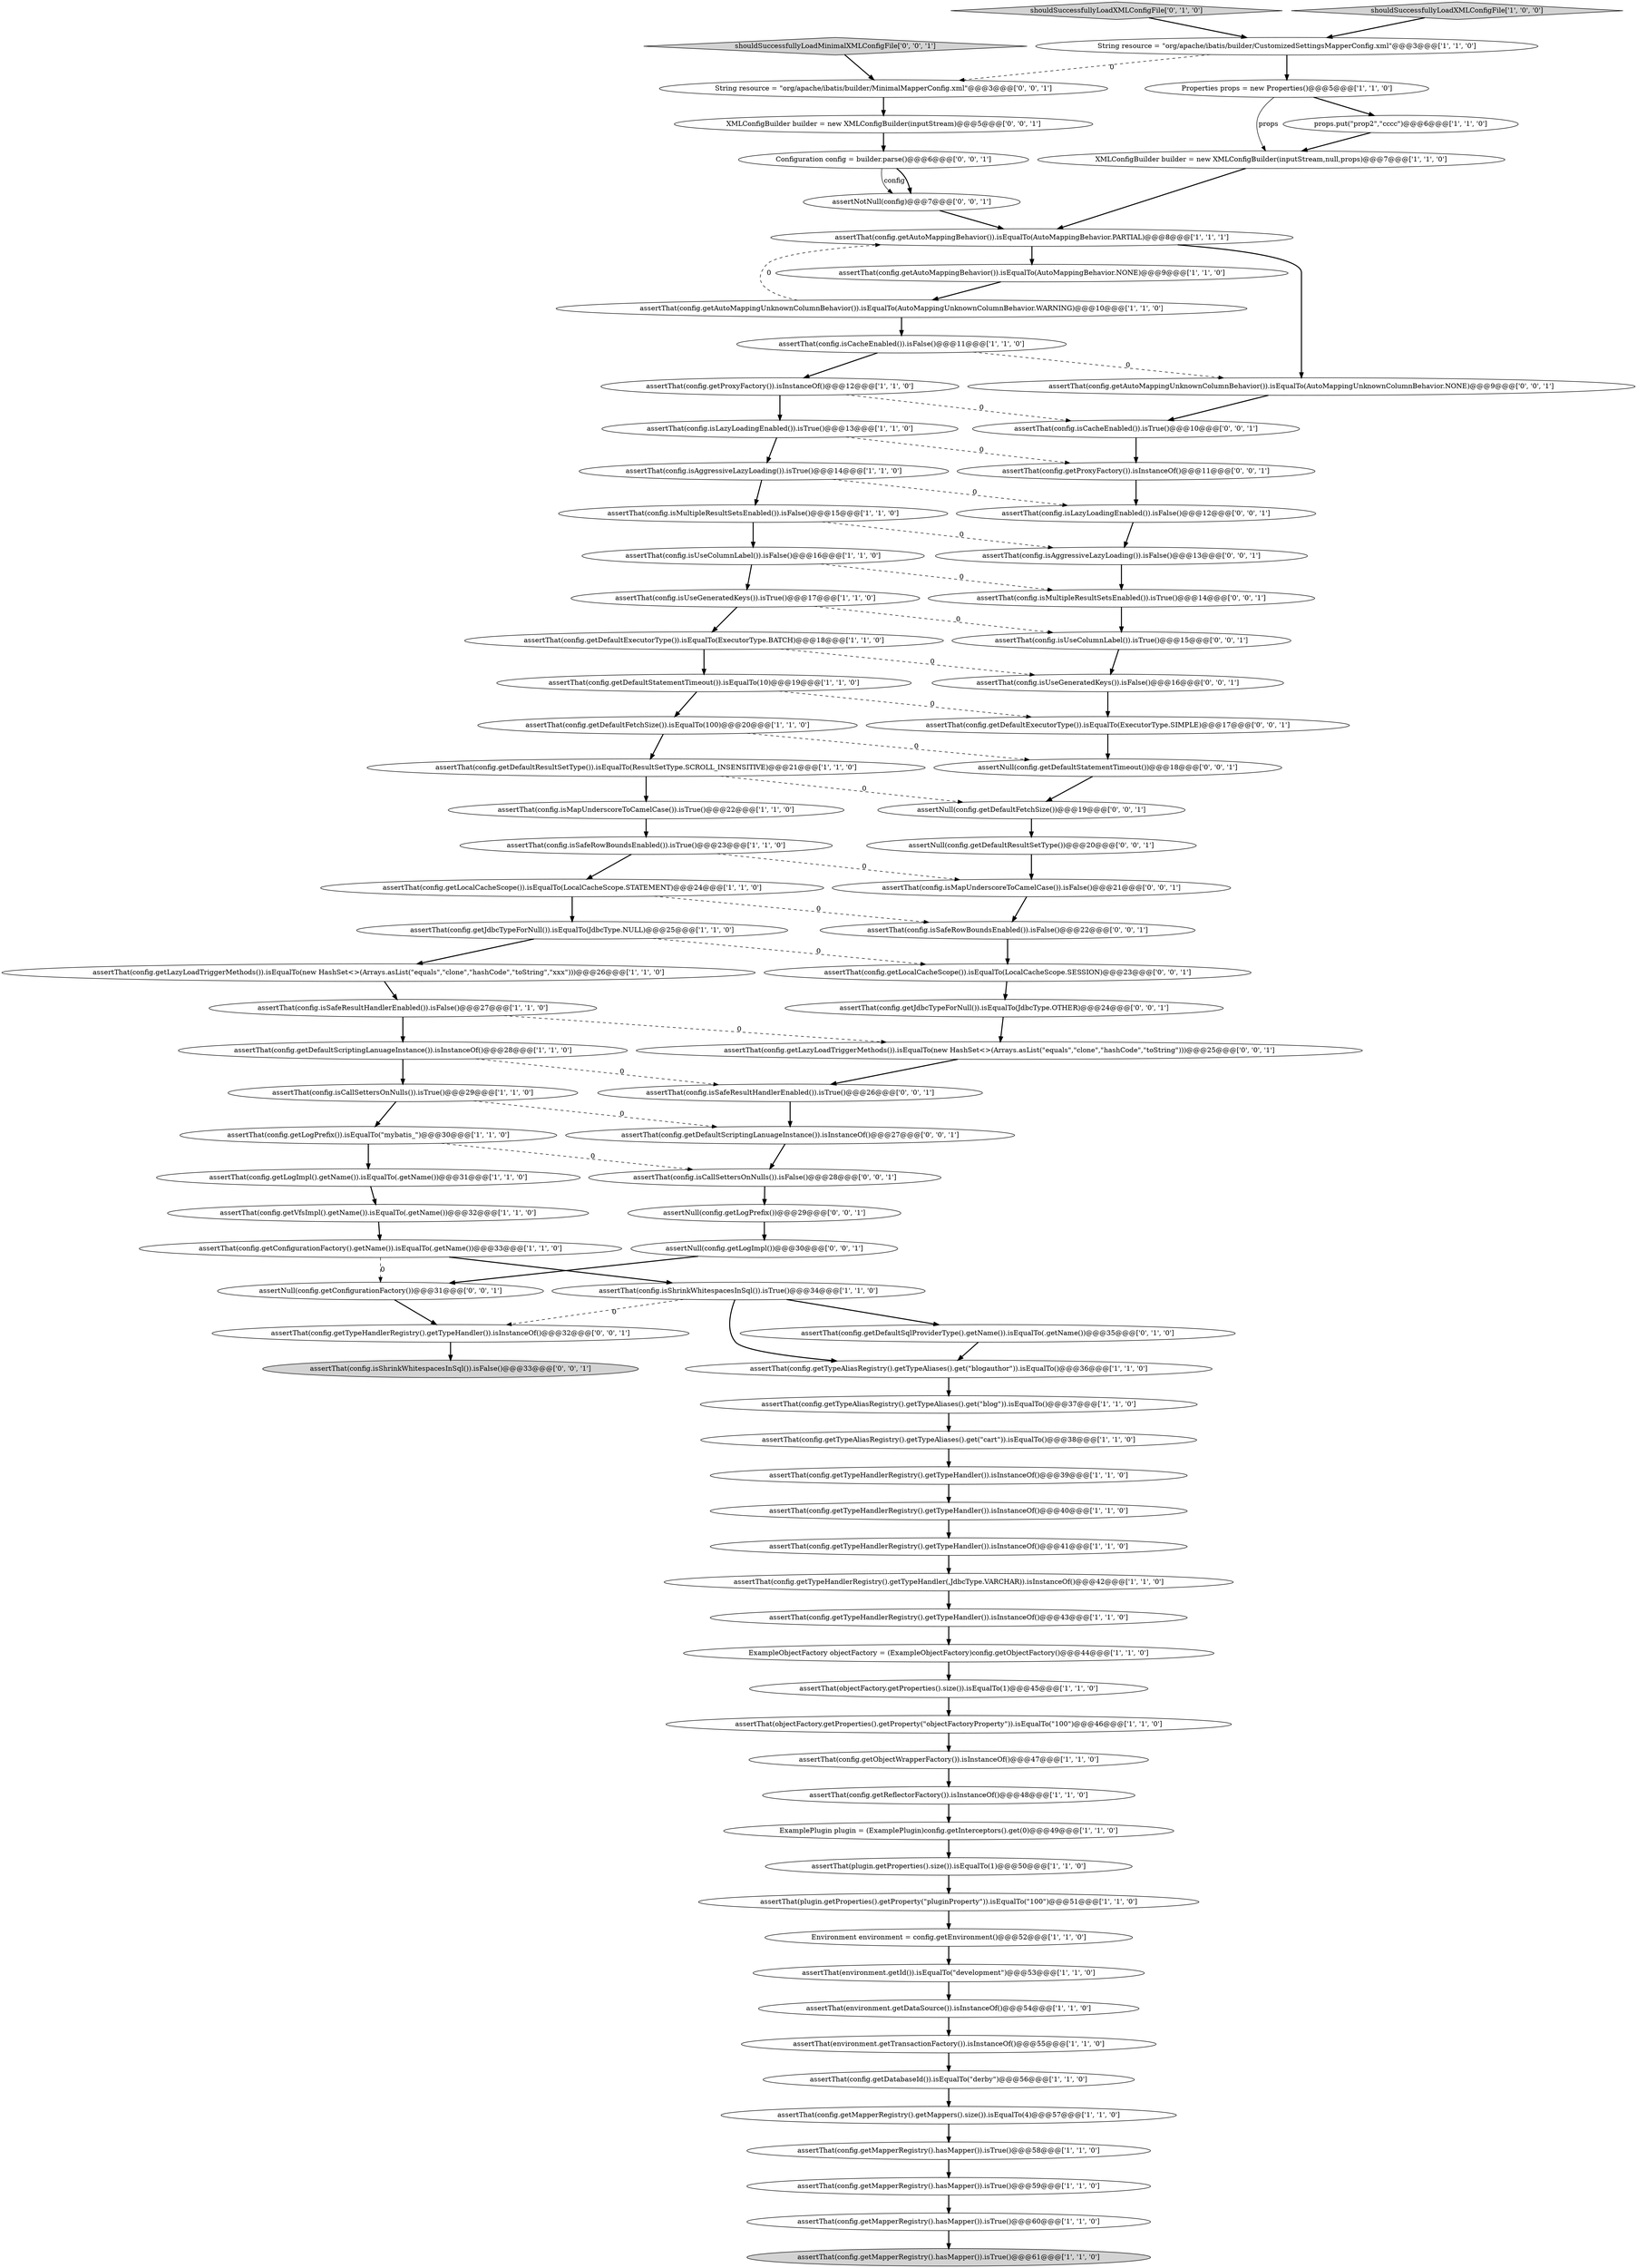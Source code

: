 digraph {
56 [style = filled, label = "assertThat(config.getLogImpl().getName()).isEqualTo(.getName())@@@31@@@['1', '1', '0']", fillcolor = white, shape = ellipse image = "AAA0AAABBB1BBB"];
59 [style = filled, label = "shouldSuccessfullyLoadXMLConfigFile['0', '1', '0']", fillcolor = lightgray, shape = diamond image = "AAA0AAABBB2BBB"];
77 [style = filled, label = "assertThat(config.isShrinkWhitespacesInSql()).isFalse()@@@33@@@['0', '0', '1']", fillcolor = lightgray, shape = ellipse image = "AAA0AAABBB3BBB"];
23 [style = filled, label = "assertThat(config.getObjectWrapperFactory()).isInstanceOf()@@@47@@@['1', '1', '0']", fillcolor = white, shape = ellipse image = "AAA0AAABBB1BBB"];
24 [style = filled, label = "assertThat(config.getAutoMappingBehavior()).isEqualTo(AutoMappingBehavior.NONE)@@@9@@@['1', '1', '0']", fillcolor = white, shape = ellipse image = "AAA0AAABBB1BBB"];
12 [style = filled, label = "assertThat(config.getTypeHandlerRegistry().getTypeHandler(,JdbcType.VARCHAR)).isInstanceOf()@@@42@@@['1', '1', '0']", fillcolor = white, shape = ellipse image = "AAA0AAABBB1BBB"];
54 [style = filled, label = "ExamplePlugin plugin = (ExamplePlugin)config.getInterceptors().get(0)@@@49@@@['1', '1', '0']", fillcolor = white, shape = ellipse image = "AAA0AAABBB1BBB"];
63 [style = filled, label = "Configuration config = builder.parse()@@@6@@@['0', '0', '1']", fillcolor = white, shape = ellipse image = "AAA0AAABBB3BBB"];
80 [style = filled, label = "assertNull(config.getConfigurationFactory())@@@31@@@['0', '0', '1']", fillcolor = white, shape = ellipse image = "AAA0AAABBB3BBB"];
44 [style = filled, label = "assertThat(config.isAggressiveLazyLoading()).isTrue()@@@14@@@['1', '1', '0']", fillcolor = white, shape = ellipse image = "AAA0AAABBB1BBB"];
79 [style = filled, label = "assertThat(config.getLocalCacheScope()).isEqualTo(LocalCacheScope.SESSION)@@@23@@@['0', '0', '1']", fillcolor = white, shape = ellipse image = "AAA0AAABBB3BBB"];
20 [style = filled, label = "assertThat(config.getDefaultStatementTimeout()).isEqualTo(10)@@@19@@@['1', '1', '0']", fillcolor = white, shape = ellipse image = "AAA0AAABBB1BBB"];
25 [style = filled, label = "assertThat(config.getTypeAliasRegistry().getTypeAliases().get(\"blogauthor\")).isEqualTo()@@@36@@@['1', '1', '0']", fillcolor = white, shape = ellipse image = "AAA0AAABBB1BBB"];
7 [style = filled, label = "assertThat(config.getMapperRegistry().getMappers().size()).isEqualTo(4)@@@57@@@['1', '1', '0']", fillcolor = white, shape = ellipse image = "AAA0AAABBB1BBB"];
15 [style = filled, label = "assertThat(config.getTypeAliasRegistry().getTypeAliases().get(\"blog\")).isEqualTo()@@@37@@@['1', '1', '0']", fillcolor = white, shape = ellipse image = "AAA0AAABBB1BBB"];
32 [style = filled, label = "assertThat(config.getTypeHandlerRegistry().getTypeHandler()).isInstanceOf()@@@39@@@['1', '1', '0']", fillcolor = white, shape = ellipse image = "AAA0AAABBB1BBB"];
31 [style = filled, label = "assertThat(plugin.getProperties().size()).isEqualTo(1)@@@50@@@['1', '1', '0']", fillcolor = white, shape = ellipse image = "AAA0AAABBB1BBB"];
83 [style = filled, label = "assertNotNull(config)@@@7@@@['0', '0', '1']", fillcolor = white, shape = ellipse image = "AAA0AAABBB3BBB"];
82 [style = filled, label = "assertNull(config.getLogPrefix())@@@29@@@['0', '0', '1']", fillcolor = white, shape = ellipse image = "AAA0AAABBB3BBB"];
61 [style = filled, label = "assertThat(config.isMapUnderscoreToCamelCase()).isFalse()@@@21@@@['0', '0', '1']", fillcolor = white, shape = ellipse image = "AAA0AAABBB3BBB"];
76 [style = filled, label = "assertThat(config.getDefaultExecutorType()).isEqualTo(ExecutorType.SIMPLE)@@@17@@@['0', '0', '1']", fillcolor = white, shape = ellipse image = "AAA0AAABBB3BBB"];
88 [style = filled, label = "assertNull(config.getDefaultFetchSize())@@@19@@@['0', '0', '1']", fillcolor = white, shape = ellipse image = "AAA0AAABBB3BBB"];
14 [style = filled, label = "assertThat(config.getLogPrefix()).isEqualTo(\"mybatis_\")@@@30@@@['1', '1', '0']", fillcolor = white, shape = ellipse image = "AAA0AAABBB1BBB"];
53 [style = filled, label = "assertThat(config.isMultipleResultSetsEnabled()).isFalse()@@@15@@@['1', '1', '0']", fillcolor = white, shape = ellipse image = "AAA0AAABBB1BBB"];
50 [style = filled, label = "assertThat(config.getAutoMappingBehavior()).isEqualTo(AutoMappingBehavior.PARTIAL)@@@8@@@['1', '1', '1']", fillcolor = white, shape = ellipse image = "AAA0AAABBB1BBB"];
89 [style = filled, label = "assertThat(config.getTypeHandlerRegistry().getTypeHandler()).isInstanceOf()@@@32@@@['0', '0', '1']", fillcolor = white, shape = ellipse image = "AAA0AAABBB3BBB"];
73 [style = filled, label = "assertThat(config.getProxyFactory()).isInstanceOf()@@@11@@@['0', '0', '1']", fillcolor = white, shape = ellipse image = "AAA0AAABBB3BBB"];
71 [style = filled, label = "assertThat(config.isUseColumnLabel()).isTrue()@@@15@@@['0', '0', '1']", fillcolor = white, shape = ellipse image = "AAA0AAABBB3BBB"];
87 [style = filled, label = "assertThat(config.getLazyLoadTriggerMethods()).isEqualTo(new HashSet<>(Arrays.asList(\"equals\",\"clone\",\"hashCode\",\"toString\")))@@@25@@@['0', '0', '1']", fillcolor = white, shape = ellipse image = "AAA0AAABBB3BBB"];
62 [style = filled, label = "shouldSuccessfullyLoadMinimalXMLConfigFile['0', '0', '1']", fillcolor = lightgray, shape = diamond image = "AAA0AAABBB3BBB"];
29 [style = filled, label = "assertThat(config.getMapperRegistry().hasMapper()).isTrue()@@@61@@@['1', '1', '0']", fillcolor = lightgray, shape = ellipse image = "AAA0AAABBB1BBB"];
6 [style = filled, label = "assertThat(config.getAutoMappingUnknownColumnBehavior()).isEqualTo(AutoMappingUnknownColumnBehavior.WARNING)@@@10@@@['1', '1', '0']", fillcolor = white, shape = ellipse image = "AAA0AAABBB1BBB"];
13 [style = filled, label = "assertThat(config.isMapUnderscoreToCamelCase()).isTrue()@@@22@@@['1', '1', '0']", fillcolor = white, shape = ellipse image = "AAA0AAABBB1BBB"];
60 [style = filled, label = "assertThat(config.isSafeRowBoundsEnabled()).isFalse()@@@22@@@['0', '0', '1']", fillcolor = white, shape = ellipse image = "AAA0AAABBB3BBB"];
1 [style = filled, label = "ExampleObjectFactory objectFactory = (ExampleObjectFactory)config.getObjectFactory()@@@44@@@['1', '1', '0']", fillcolor = white, shape = ellipse image = "AAA0AAABBB1BBB"];
40 [style = filled, label = "assertThat(config.getMapperRegistry().hasMapper()).isTrue()@@@58@@@['1', '1', '0']", fillcolor = white, shape = ellipse image = "AAA0AAABBB1BBB"];
41 [style = filled, label = "assertThat(config.isSafeRowBoundsEnabled()).isTrue()@@@23@@@['1', '1', '0']", fillcolor = white, shape = ellipse image = "AAA0AAABBB1BBB"];
51 [style = filled, label = "assertThat(config.isUseColumnLabel()).isFalse()@@@16@@@['1', '1', '0']", fillcolor = white, shape = ellipse image = "AAA0AAABBB1BBB"];
17 [style = filled, label = "assertThat(config.getTypeHandlerRegistry().getTypeHandler()).isInstanceOf()@@@43@@@['1', '1', '0']", fillcolor = white, shape = ellipse image = "AAA0AAABBB1BBB"];
3 [style = filled, label = "assertThat(config.getDatabaseId()).isEqualTo(\"derby\")@@@56@@@['1', '1', '0']", fillcolor = white, shape = ellipse image = "AAA0AAABBB1BBB"];
46 [style = filled, label = "assertThat(config.getMapperRegistry().hasMapper()).isTrue()@@@60@@@['1', '1', '0']", fillcolor = white, shape = ellipse image = "AAA0AAABBB1BBB"];
49 [style = filled, label = "assertThat(config.getLocalCacheScope()).isEqualTo(LocalCacheScope.STATEMENT)@@@24@@@['1', '1', '0']", fillcolor = white, shape = ellipse image = "AAA0AAABBB1BBB"];
57 [style = filled, label = "assertThat(config.getVfsImpl().getName()).isEqualTo(.getName())@@@32@@@['1', '1', '0']", fillcolor = white, shape = ellipse image = "AAA0AAABBB1BBB"];
43 [style = filled, label = "assertThat(config.getTypeHandlerRegistry().getTypeHandler()).isInstanceOf()@@@40@@@['1', '1', '0']", fillcolor = white, shape = ellipse image = "AAA0AAABBB1BBB"];
86 [style = filled, label = "assertNull(config.getLogImpl())@@@30@@@['0', '0', '1']", fillcolor = white, shape = ellipse image = "AAA0AAABBB3BBB"];
0 [style = filled, label = "assertThat(config.isLazyLoadingEnabled()).isTrue()@@@13@@@['1', '1', '0']", fillcolor = white, shape = ellipse image = "AAA0AAABBB1BBB"];
55 [style = filled, label = "assertThat(config.getDefaultExecutorType()).isEqualTo(ExecutorType.BATCH)@@@18@@@['1', '1', '0']", fillcolor = white, shape = ellipse image = "AAA0AAABBB1BBB"];
30 [style = filled, label = "assertThat(config.getTypeHandlerRegistry().getTypeHandler()).isInstanceOf()@@@41@@@['1', '1', '0']", fillcolor = white, shape = ellipse image = "AAA0AAABBB1BBB"];
21 [style = filled, label = "assertThat(environment.getDataSource()).isInstanceOf()@@@54@@@['1', '1', '0']", fillcolor = white, shape = ellipse image = "AAA0AAABBB1BBB"];
38 [style = filled, label = "XMLConfigBuilder builder = new XMLConfigBuilder(inputStream,null,props)@@@7@@@['1', '1', '0']", fillcolor = white, shape = ellipse image = "AAA0AAABBB1BBB"];
70 [style = filled, label = "assertNull(config.getDefaultResultSetType())@@@20@@@['0', '0', '1']", fillcolor = white, shape = ellipse image = "AAA0AAABBB3BBB"];
75 [style = filled, label = "assertThat(config.getDefaultScriptingLanuageInstance()).isInstanceOf()@@@27@@@['0', '0', '1']", fillcolor = white, shape = ellipse image = "AAA0AAABBB3BBB"];
47 [style = filled, label = "assertThat(plugin.getProperties().getProperty(\"pluginProperty\")).isEqualTo(\"100\")@@@51@@@['1', '1', '0']", fillcolor = white, shape = ellipse image = "AAA0AAABBB1BBB"];
26 [style = filled, label = "assertThat(config.getConfigurationFactory().getName()).isEqualTo(.getName())@@@33@@@['1', '1', '0']", fillcolor = white, shape = ellipse image = "AAA0AAABBB1BBB"];
36 [style = filled, label = "assertThat(config.getReflectorFactory()).isInstanceOf()@@@48@@@['1', '1', '0']", fillcolor = white, shape = ellipse image = "AAA0AAABBB1BBB"];
85 [style = filled, label = "assertThat(config.isLazyLoadingEnabled()).isFalse()@@@12@@@['0', '0', '1']", fillcolor = white, shape = ellipse image = "AAA0AAABBB3BBB"];
2 [style = filled, label = "assertThat(environment.getId()).isEqualTo(\"development\")@@@53@@@['1', '1', '0']", fillcolor = white, shape = ellipse image = "AAA0AAABBB1BBB"];
78 [style = filled, label = "assertThat(config.isSafeResultHandlerEnabled()).isTrue()@@@26@@@['0', '0', '1']", fillcolor = white, shape = ellipse image = "AAA0AAABBB3BBB"];
28 [style = filled, label = "shouldSuccessfullyLoadXMLConfigFile['1', '0', '0']", fillcolor = lightgray, shape = diamond image = "AAA0AAABBB1BBB"];
72 [style = filled, label = "assertNull(config.getDefaultStatementTimeout())@@@18@@@['0', '0', '1']", fillcolor = white, shape = ellipse image = "AAA0AAABBB3BBB"];
34 [style = filled, label = "assertThat(config.getMapperRegistry().hasMapper()).isTrue()@@@59@@@['1', '1', '0']", fillcolor = white, shape = ellipse image = "AAA0AAABBB1BBB"];
35 [style = filled, label = "assertThat(objectFactory.getProperties().size()).isEqualTo(1)@@@45@@@['1', '1', '0']", fillcolor = white, shape = ellipse image = "AAA0AAABBB1BBB"];
66 [style = filled, label = "XMLConfigBuilder builder = new XMLConfigBuilder(inputStream)@@@5@@@['0', '0', '1']", fillcolor = white, shape = ellipse image = "AAA0AAABBB3BBB"];
45 [style = filled, label = "assertThat(objectFactory.getProperties().getProperty(\"objectFactoryProperty\")).isEqualTo(\"100\")@@@46@@@['1', '1', '0']", fillcolor = white, shape = ellipse image = "AAA0AAABBB1BBB"];
16 [style = filled, label = "assertThat(config.getTypeAliasRegistry().getTypeAliases().get(\"cart\")).isEqualTo()@@@38@@@['1', '1', '0']", fillcolor = white, shape = ellipse image = "AAA0AAABBB1BBB"];
74 [style = filled, label = "assertThat(config.getAutoMappingUnknownColumnBehavior()).isEqualTo(AutoMappingUnknownColumnBehavior.NONE)@@@9@@@['0', '0', '1']", fillcolor = white, shape = ellipse image = "AAA0AAABBB3BBB"];
69 [style = filled, label = "assertThat(config.isMultipleResultSetsEnabled()).isTrue()@@@14@@@['0', '0', '1']", fillcolor = white, shape = ellipse image = "AAA0AAABBB3BBB"];
22 [style = filled, label = "assertThat(config.getProxyFactory()).isInstanceOf()@@@12@@@['1', '1', '0']", fillcolor = white, shape = ellipse image = "AAA0AAABBB1BBB"];
33 [style = filled, label = "assertThat(config.getDefaultScriptingLanuageInstance()).isInstanceOf()@@@28@@@['1', '1', '0']", fillcolor = white, shape = ellipse image = "AAA0AAABBB1BBB"];
58 [style = filled, label = "assertThat(config.getDefaultSqlProviderType().getName()).isEqualTo(.getName())@@@35@@@['0', '1', '0']", fillcolor = white, shape = ellipse image = "AAA1AAABBB2BBB"];
27 [style = filled, label = "Properties props = new Properties()@@@5@@@['1', '1', '0']", fillcolor = white, shape = ellipse image = "AAA0AAABBB1BBB"];
5 [style = filled, label = "assertThat(config.isUseGeneratedKeys()).isTrue()@@@17@@@['1', '1', '0']", fillcolor = white, shape = ellipse image = "AAA0AAABBB1BBB"];
8 [style = filled, label = "assertThat(config.getDefaultResultSetType()).isEqualTo(ResultSetType.SCROLL_INSENSITIVE)@@@21@@@['1', '1', '0']", fillcolor = white, shape = ellipse image = "AAA0AAABBB1BBB"];
42 [style = filled, label = "assertThat(config.isShrinkWhitespacesInSql()).isTrue()@@@34@@@['1', '1', '0']", fillcolor = white, shape = ellipse image = "AAA0AAABBB1BBB"];
19 [style = filled, label = "assertThat(config.isCacheEnabled()).isFalse()@@@11@@@['1', '1', '0']", fillcolor = white, shape = ellipse image = "AAA0AAABBB1BBB"];
64 [style = filled, label = "assertThat(config.isCallSettersOnNulls()).isFalse()@@@28@@@['0', '0', '1']", fillcolor = white, shape = ellipse image = "AAA0AAABBB3BBB"];
48 [style = filled, label = "assertThat(config.isSafeResultHandlerEnabled()).isFalse()@@@27@@@['1', '1', '0']", fillcolor = white, shape = ellipse image = "AAA0AAABBB1BBB"];
84 [style = filled, label = "assertThat(config.isCacheEnabled()).isTrue()@@@10@@@['0', '0', '1']", fillcolor = white, shape = ellipse image = "AAA0AAABBB3BBB"];
81 [style = filled, label = "assertThat(config.getJdbcTypeForNull()).isEqualTo(JdbcType.OTHER)@@@24@@@['0', '0', '1']", fillcolor = white, shape = ellipse image = "AAA0AAABBB3BBB"];
11 [style = filled, label = "assertThat(config.getJdbcTypeForNull()).isEqualTo(JdbcType.NULL)@@@25@@@['1', '1', '0']", fillcolor = white, shape = ellipse image = "AAA0AAABBB1BBB"];
37 [style = filled, label = "Environment environment = config.getEnvironment()@@@52@@@['1', '1', '0']", fillcolor = white, shape = ellipse image = "AAA0AAABBB1BBB"];
67 [style = filled, label = "String resource = \"org/apache/ibatis/builder/MinimalMapperConfig.xml\"@@@3@@@['0', '0', '1']", fillcolor = white, shape = ellipse image = "AAA0AAABBB3BBB"];
4 [style = filled, label = "assertThat(environment.getTransactionFactory()).isInstanceOf()@@@55@@@['1', '1', '0']", fillcolor = white, shape = ellipse image = "AAA0AAABBB1BBB"];
68 [style = filled, label = "assertThat(config.isUseGeneratedKeys()).isFalse()@@@16@@@['0', '0', '1']", fillcolor = white, shape = ellipse image = "AAA0AAABBB3BBB"];
9 [style = filled, label = "assertThat(config.getDefaultFetchSize()).isEqualTo(100)@@@20@@@['1', '1', '0']", fillcolor = white, shape = ellipse image = "AAA0AAABBB1BBB"];
65 [style = filled, label = "assertThat(config.isAggressiveLazyLoading()).isFalse()@@@13@@@['0', '0', '1']", fillcolor = white, shape = ellipse image = "AAA0AAABBB3BBB"];
39 [style = filled, label = "assertThat(config.isCallSettersOnNulls()).isTrue()@@@29@@@['1', '1', '0']", fillcolor = white, shape = ellipse image = "AAA0AAABBB1BBB"];
52 [style = filled, label = "assertThat(config.getLazyLoadTriggerMethods()).isEqualTo(new HashSet<>(Arrays.asList(\"equals\",\"clone\",\"hashCode\",\"toString\",\"xxx\")))@@@26@@@['1', '1', '0']", fillcolor = white, shape = ellipse image = "AAA0AAABBB1BBB"];
10 [style = filled, label = "String resource = \"org/apache/ibatis/builder/CustomizedSettingsMapperConfig.xml\"@@@3@@@['1', '1', '0']", fillcolor = white, shape = ellipse image = "AAA0AAABBB1BBB"];
18 [style = filled, label = "props.put(\"prop2\",\"cccc\")@@@6@@@['1', '1', '0']", fillcolor = white, shape = ellipse image = "AAA0AAABBB1BBB"];
49->11 [style = bold, label=""];
60->79 [style = bold, label=""];
78->75 [style = bold, label=""];
81->87 [style = bold, label=""];
19->74 [style = dashed, label="0"];
19->22 [style = bold, label=""];
85->65 [style = bold, label=""];
41->61 [style = dashed, label="0"];
37->2 [style = bold, label=""];
6->19 [style = bold, label=""];
11->52 [style = bold, label=""];
3->7 [style = bold, label=""];
35->45 [style = bold, label=""];
42->58 [style = bold, label=""];
27->38 [style = solid, label="props"];
33->78 [style = dashed, label="0"];
7->40 [style = bold, label=""];
18->38 [style = bold, label=""];
69->71 [style = bold, label=""];
15->16 [style = bold, label=""];
41->49 [style = bold, label=""];
88->70 [style = bold, label=""];
58->25 [style = bold, label=""];
62->67 [style = bold, label=""];
47->37 [style = bold, label=""];
21->4 [style = bold, label=""];
14->56 [style = bold, label=""];
4->3 [style = bold, label=""];
20->76 [style = dashed, label="0"];
17->1 [style = bold, label=""];
38->50 [style = bold, label=""];
36->54 [style = bold, label=""];
39->14 [style = bold, label=""];
26->80 [style = dashed, label="0"];
50->24 [style = bold, label=""];
26->42 [style = bold, label=""];
73->85 [style = bold, label=""];
61->60 [style = bold, label=""];
48->33 [style = bold, label=""];
65->69 [style = bold, label=""];
79->81 [style = bold, label=""];
13->41 [style = bold, label=""];
64->82 [style = bold, label=""];
9->72 [style = dashed, label="0"];
51->69 [style = dashed, label="0"];
53->51 [style = bold, label=""];
66->63 [style = bold, label=""];
50->74 [style = bold, label=""];
63->83 [style = solid, label="config"];
55->20 [style = bold, label=""];
71->68 [style = bold, label=""];
45->23 [style = bold, label=""];
28->10 [style = bold, label=""];
2->21 [style = bold, label=""];
25->15 [style = bold, label=""];
55->68 [style = dashed, label="0"];
11->79 [style = dashed, label="0"];
16->32 [style = bold, label=""];
63->83 [style = bold, label=""];
70->61 [style = bold, label=""];
80->89 [style = bold, label=""];
22->0 [style = bold, label=""];
57->26 [style = bold, label=""];
59->10 [style = bold, label=""];
31->47 [style = bold, label=""];
14->64 [style = dashed, label="0"];
82->86 [style = bold, label=""];
87->78 [style = bold, label=""];
6->50 [style = dashed, label="0"];
46->29 [style = bold, label=""];
0->44 [style = bold, label=""];
44->85 [style = dashed, label="0"];
86->80 [style = bold, label=""];
5->71 [style = dashed, label="0"];
12->17 [style = bold, label=""];
89->77 [style = bold, label=""];
30->12 [style = bold, label=""];
83->50 [style = bold, label=""];
40->34 [style = bold, label=""];
8->13 [style = bold, label=""];
52->48 [style = bold, label=""];
44->53 [style = bold, label=""];
20->9 [style = bold, label=""];
43->30 [style = bold, label=""];
24->6 [style = bold, label=""];
68->76 [style = bold, label=""];
54->31 [style = bold, label=""];
67->66 [style = bold, label=""];
51->5 [style = bold, label=""];
0->73 [style = dashed, label="0"];
32->43 [style = bold, label=""];
84->73 [style = bold, label=""];
75->64 [style = bold, label=""];
74->84 [style = bold, label=""];
48->87 [style = dashed, label="0"];
42->89 [style = dashed, label="0"];
10->67 [style = dashed, label="0"];
49->60 [style = dashed, label="0"];
10->27 [style = bold, label=""];
76->72 [style = bold, label=""];
56->57 [style = bold, label=""];
33->39 [style = bold, label=""];
39->75 [style = dashed, label="0"];
1->35 [style = bold, label=""];
34->46 [style = bold, label=""];
23->36 [style = bold, label=""];
27->18 [style = bold, label=""];
8->88 [style = dashed, label="0"];
5->55 [style = bold, label=""];
9->8 [style = bold, label=""];
42->25 [style = bold, label=""];
72->88 [style = bold, label=""];
53->65 [style = dashed, label="0"];
22->84 [style = dashed, label="0"];
}
